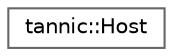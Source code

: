 digraph "Graphical Class Hierarchy"
{
 // LATEX_PDF_SIZE
  bgcolor="transparent";
  edge [fontname=Helvetica,fontsize=10,labelfontname=Helvetica,labelfontsize=10];
  node [fontname=Helvetica,fontsize=10,shape=box,height=0.2,width=0.4];
  rankdir="LR";
  Node0 [id="Node000000",label="tannic::Host",height=0.2,width=0.4,color="grey40", fillcolor="white", style="filled",URL="$df/da7/classtannic_1_1Host.html",tooltip="Host memory domain."];
}
